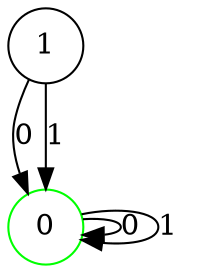 digraph {
	node [color=green shape=circle]
	0
	node [color=black shape=circle]
	1
	0 -> 0 [label=0]
	0 -> 0 [label=1]
	1 -> 0 [label=0]
	1 -> 0 [label=1]
}
